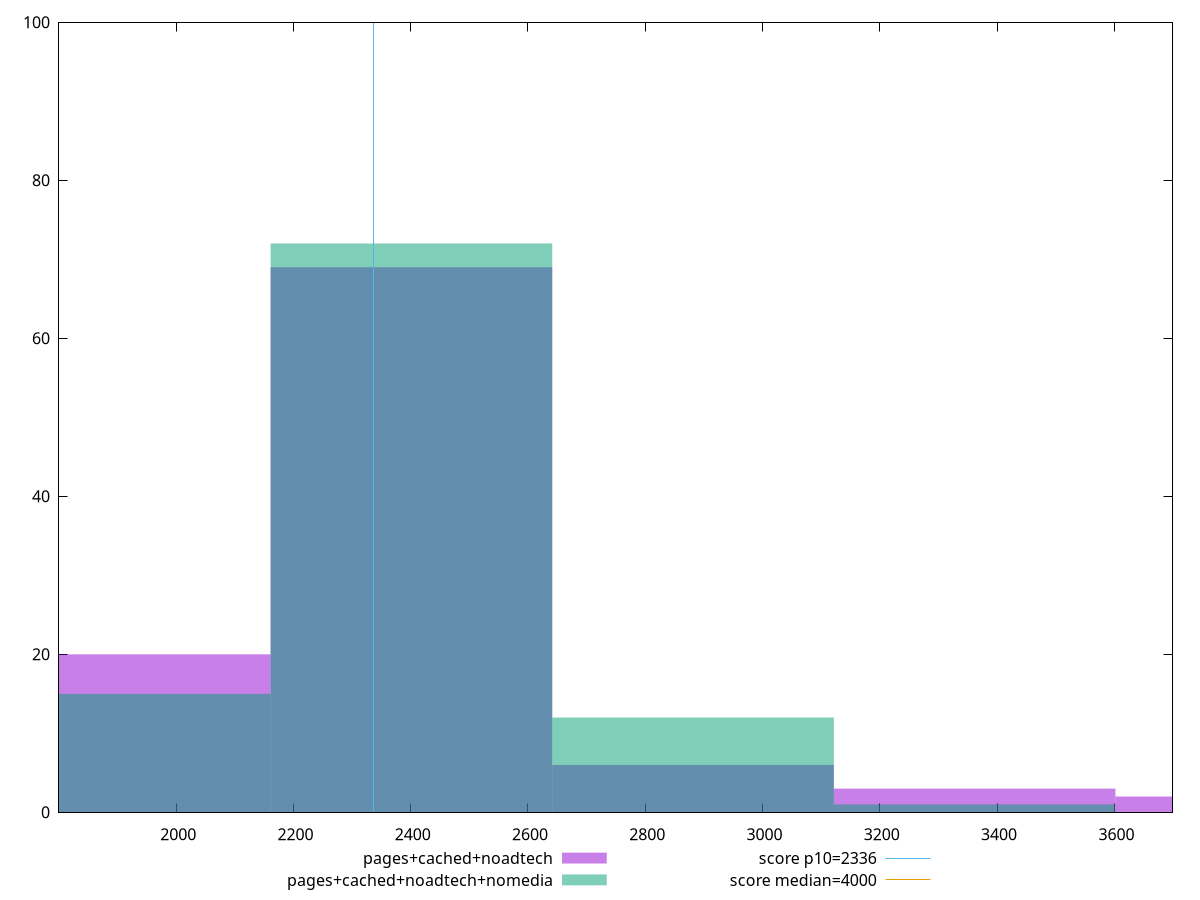 reset

$pagesCachedNoadtech <<EOF
3841.935575905392 2
2401.20973494087 69
1920.967787952696 20
2881.451681929044 6
3361.693628917218 3
EOF

$pagesCachedNoadtechNomedia <<EOF
3361.693628917218 1
2401.20973494087 72
2881.451681929044 12
1920.967787952696 15
EOF

set key outside below
set boxwidth 480.241946988174
set xrange [1800.2255:3699.0849999999996]
set yrange [0:100]
set trange [0:100]
set style fill transparent solid 0.5 noborder

set parametric
set terminal svg size 640, 500 enhanced background rgb 'white'
set output "report_00013_2021-02-09T12-04-24.940Z/first-meaningful-paint/comparison/histogram/2_vs_3.svg"

plot $pagesCachedNoadtech title "pages+cached+noadtech" with boxes, \
     $pagesCachedNoadtechNomedia title "pages+cached+noadtech+nomedia" with boxes, \
     2336,t title "score p10=2336", \
     4000,t title "score median=4000"

reset

